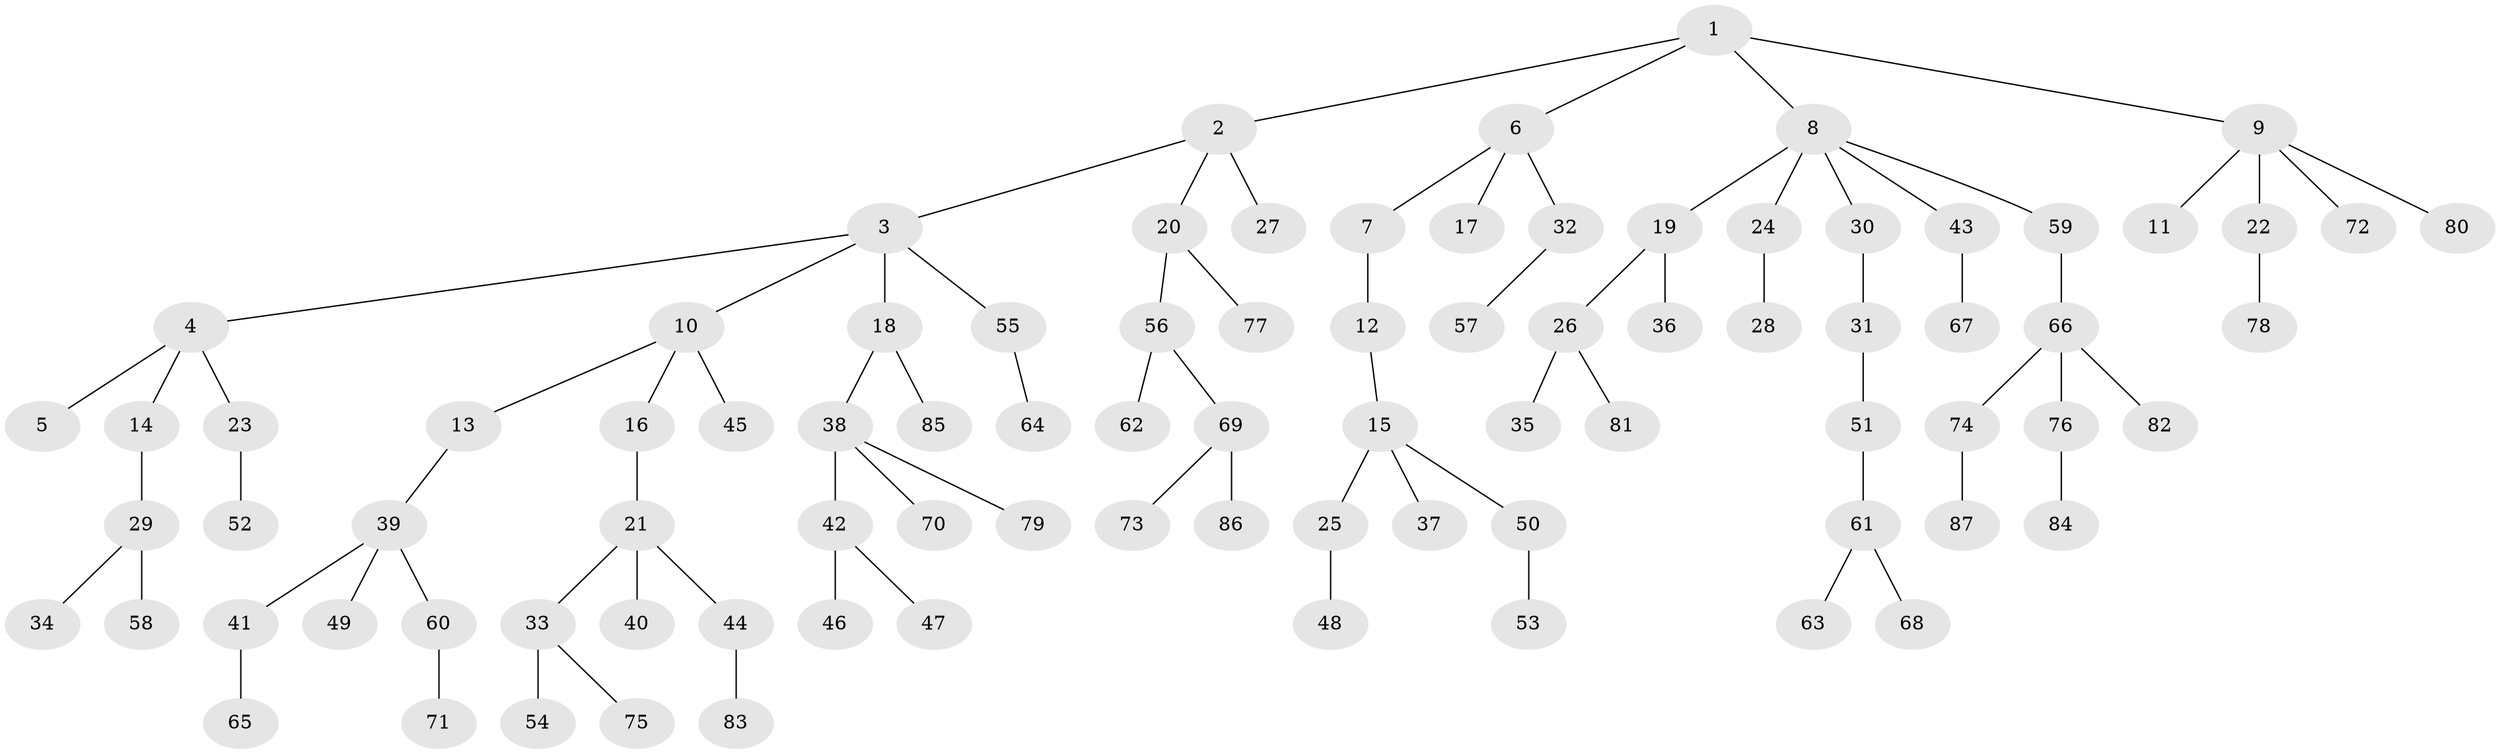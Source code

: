 // original degree distribution, {4: 0.08130081300813008, 6: 0.016260162601626018, 2: 0.23577235772357724, 5: 0.024390243902439025, 7: 0.008130081300813009, 1: 0.4959349593495935, 3: 0.13821138211382114}
// Generated by graph-tools (version 1.1) at 2025/51/03/04/25 22:51:39]
// undirected, 87 vertices, 86 edges
graph export_dot {
  node [color=gray90,style=filled];
  1;
  2;
  3;
  4;
  5;
  6;
  7;
  8;
  9;
  10;
  11;
  12;
  13;
  14;
  15;
  16;
  17;
  18;
  19;
  20;
  21;
  22;
  23;
  24;
  25;
  26;
  27;
  28;
  29;
  30;
  31;
  32;
  33;
  34;
  35;
  36;
  37;
  38;
  39;
  40;
  41;
  42;
  43;
  44;
  45;
  46;
  47;
  48;
  49;
  50;
  51;
  52;
  53;
  54;
  55;
  56;
  57;
  58;
  59;
  60;
  61;
  62;
  63;
  64;
  65;
  66;
  67;
  68;
  69;
  70;
  71;
  72;
  73;
  74;
  75;
  76;
  77;
  78;
  79;
  80;
  81;
  82;
  83;
  84;
  85;
  86;
  87;
  1 -- 2 [weight=1.0];
  1 -- 6 [weight=1.0];
  1 -- 8 [weight=1.0];
  1 -- 9 [weight=1.0];
  2 -- 3 [weight=1.0];
  2 -- 20 [weight=1.0];
  2 -- 27 [weight=1.0];
  3 -- 4 [weight=1.0];
  3 -- 10 [weight=1.0];
  3 -- 18 [weight=1.0];
  3 -- 55 [weight=1.0];
  4 -- 5 [weight=1.0];
  4 -- 14 [weight=1.0];
  4 -- 23 [weight=1.0];
  6 -- 7 [weight=1.0];
  6 -- 17 [weight=1.0];
  6 -- 32 [weight=1.0];
  7 -- 12 [weight=1.0];
  8 -- 19 [weight=1.0];
  8 -- 24 [weight=1.0];
  8 -- 30 [weight=1.0];
  8 -- 43 [weight=1.0];
  8 -- 59 [weight=1.0];
  9 -- 11 [weight=1.0];
  9 -- 22 [weight=1.0];
  9 -- 72 [weight=1.0];
  9 -- 80 [weight=1.0];
  10 -- 13 [weight=1.0];
  10 -- 16 [weight=1.0];
  10 -- 45 [weight=1.0];
  12 -- 15 [weight=1.0];
  13 -- 39 [weight=1.0];
  14 -- 29 [weight=1.0];
  15 -- 25 [weight=1.0];
  15 -- 37 [weight=1.0];
  15 -- 50 [weight=1.0];
  16 -- 21 [weight=1.0];
  18 -- 38 [weight=1.0];
  18 -- 85 [weight=1.0];
  19 -- 26 [weight=1.0];
  19 -- 36 [weight=1.0];
  20 -- 56 [weight=1.0];
  20 -- 77 [weight=1.0];
  21 -- 33 [weight=1.0];
  21 -- 40 [weight=1.0];
  21 -- 44 [weight=1.0];
  22 -- 78 [weight=1.0];
  23 -- 52 [weight=1.0];
  24 -- 28 [weight=1.0];
  25 -- 48 [weight=1.0];
  26 -- 35 [weight=1.0];
  26 -- 81 [weight=1.0];
  29 -- 34 [weight=1.0];
  29 -- 58 [weight=1.0];
  30 -- 31 [weight=1.0];
  31 -- 51 [weight=1.0];
  32 -- 57 [weight=1.0];
  33 -- 54 [weight=1.0];
  33 -- 75 [weight=1.0];
  38 -- 42 [weight=1.0];
  38 -- 70 [weight=1.0];
  38 -- 79 [weight=1.0];
  39 -- 41 [weight=1.0];
  39 -- 49 [weight=1.0];
  39 -- 60 [weight=1.0];
  41 -- 65 [weight=1.0];
  42 -- 46 [weight=1.0];
  42 -- 47 [weight=1.0];
  43 -- 67 [weight=1.0];
  44 -- 83 [weight=1.0];
  50 -- 53 [weight=1.0];
  51 -- 61 [weight=1.0];
  55 -- 64 [weight=1.0];
  56 -- 62 [weight=1.0];
  56 -- 69 [weight=1.0];
  59 -- 66 [weight=1.0];
  60 -- 71 [weight=1.0];
  61 -- 63 [weight=1.0];
  61 -- 68 [weight=1.0];
  66 -- 74 [weight=1.0];
  66 -- 76 [weight=1.0];
  66 -- 82 [weight=1.0];
  69 -- 73 [weight=1.0];
  69 -- 86 [weight=1.0];
  74 -- 87 [weight=1.0];
  76 -- 84 [weight=1.0];
}
